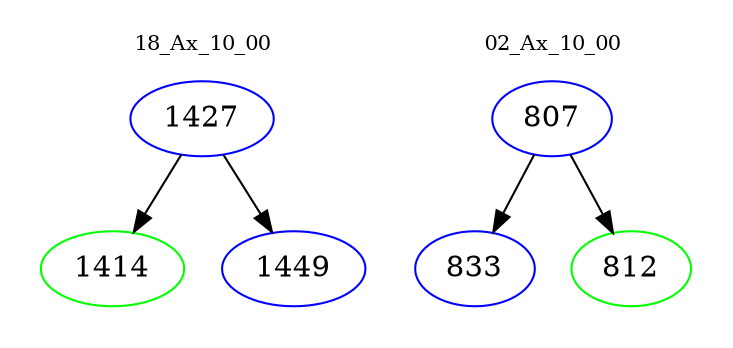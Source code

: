 digraph{
subgraph cluster_0 {
color = white
label = "18_Ax_10_00";
fontsize=10;
T0_1427 [label="1427", color="blue"]
T0_1427 -> T0_1414 [color="black"]
T0_1414 [label="1414", color="green"]
T0_1427 -> T0_1449 [color="black"]
T0_1449 [label="1449", color="blue"]
}
subgraph cluster_1 {
color = white
label = "02_Ax_10_00";
fontsize=10;
T1_807 [label="807", color="blue"]
T1_807 -> T1_833 [color="black"]
T1_833 [label="833", color="blue"]
T1_807 -> T1_812 [color="black"]
T1_812 [label="812", color="green"]
}
}
